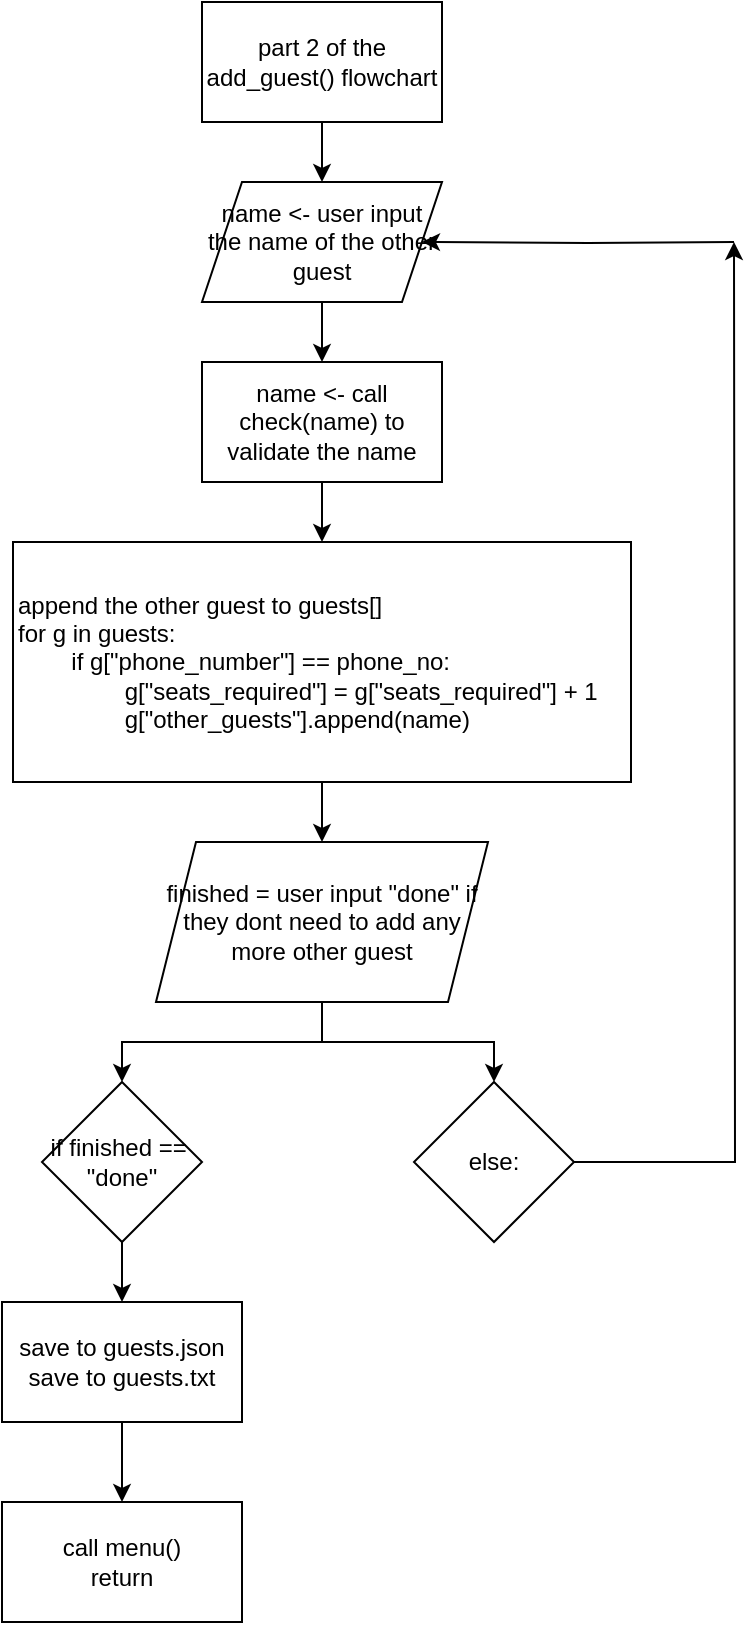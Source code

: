 <mxfile version="27.0.6">
  <diagram name="第 1 页" id="py9q37Knk8qVANAcM758">
    <mxGraphModel dx="946" dy="597" grid="1" gridSize="10" guides="1" tooltips="1" connect="1" arrows="1" fold="1" page="1" pageScale="1" pageWidth="827" pageHeight="1169" math="0" shadow="0">
      <root>
        <mxCell id="0" />
        <mxCell id="1" parent="0" />
        <mxCell id="zHozY-X9aSxFQ6DkRPtC-11" style="edgeStyle=orthogonalEdgeStyle;rounded=0;orthogonalLoop=1;jettySize=auto;html=1;" parent="1" source="zHozY-X9aSxFQ6DkRPtC-1" target="zHozY-X9aSxFQ6DkRPtC-2" edge="1">
          <mxGeometry relative="1" as="geometry" />
        </mxCell>
        <mxCell id="zHozY-X9aSxFQ6DkRPtC-1" value="part 2 of the add_guest() flowchart" style="rounded=0;whiteSpace=wrap;html=1;" parent="1" vertex="1">
          <mxGeometry x="354" y="70" width="120" height="60" as="geometry" />
        </mxCell>
        <mxCell id="zHozY-X9aSxFQ6DkRPtC-12" style="edgeStyle=orthogonalEdgeStyle;rounded=0;orthogonalLoop=1;jettySize=auto;html=1;" parent="1" source="zHozY-X9aSxFQ6DkRPtC-2" target="zHozY-X9aSxFQ6DkRPtC-3" edge="1">
          <mxGeometry relative="1" as="geometry" />
        </mxCell>
        <mxCell id="zHozY-X9aSxFQ6DkRPtC-17" style="edgeStyle=orthogonalEdgeStyle;rounded=0;orthogonalLoop=1;jettySize=auto;html=1;" parent="1" target="zHozY-X9aSxFQ6DkRPtC-2" edge="1">
          <mxGeometry relative="1" as="geometry">
            <mxPoint x="620" y="190" as="sourcePoint" />
          </mxGeometry>
        </mxCell>
        <mxCell id="zHozY-X9aSxFQ6DkRPtC-2" value="name &amp;lt;- user input the name of the other guest" style="shape=parallelogram;perimeter=parallelogramPerimeter;whiteSpace=wrap;html=1;fixedSize=1;" parent="1" vertex="1">
          <mxGeometry x="354" y="160" width="120" height="60" as="geometry" />
        </mxCell>
        <mxCell id="zHozY-X9aSxFQ6DkRPtC-13" style="edgeStyle=orthogonalEdgeStyle;rounded=0;orthogonalLoop=1;jettySize=auto;html=1;" parent="1" source="zHozY-X9aSxFQ6DkRPtC-3" target="zHozY-X9aSxFQ6DkRPtC-4" edge="1">
          <mxGeometry relative="1" as="geometry" />
        </mxCell>
        <mxCell id="zHozY-X9aSxFQ6DkRPtC-3" value="name &amp;lt;- call check(name) to validate the name" style="rounded=0;whiteSpace=wrap;html=1;" parent="1" vertex="1">
          <mxGeometry x="354" y="250" width="120" height="60" as="geometry" />
        </mxCell>
        <mxCell id="zHozY-X9aSxFQ6DkRPtC-14" style="edgeStyle=orthogonalEdgeStyle;rounded=0;orthogonalLoop=1;jettySize=auto;html=1;" parent="1" source="zHozY-X9aSxFQ6DkRPtC-4" target="zHozY-X9aSxFQ6DkRPtC-5" edge="1">
          <mxGeometry relative="1" as="geometry" />
        </mxCell>
        <mxCell id="zHozY-X9aSxFQ6DkRPtC-4" value="&lt;div&gt;append the other guest to guests[]&lt;/div&gt;for g in guests:&lt;div&gt;&lt;span style=&quot;white-space: pre;&quot;&gt;&#x9;&lt;/span&gt;if g[&quot;phone_number&quot;] == phone_no:&lt;/div&gt;&lt;div&gt;&lt;span style=&quot;white-space: pre;&quot;&gt;&#x9;&lt;/span&gt;&lt;span style=&quot;white-space: pre;&quot;&gt;&#x9;&lt;/span&gt;&lt;span style=&quot;background-color: transparent;&quot;&gt;g[&quot;seats_required&quot;] = g[&quot;seats_required&quot;] + 1&lt;/span&gt;&lt;/div&gt;&lt;div&gt;&lt;span style=&quot;background-color: transparent;&quot;&gt;&lt;span style=&quot;white-space: pre;&quot;&gt;&#x9;&lt;/span&gt;&lt;span style=&quot;white-space: pre;&quot;&gt;&#x9;&lt;/span&gt;g[&quot;other_guests&quot;].append(name)&lt;/span&gt;&lt;/div&gt;" style="rounded=0;whiteSpace=wrap;html=1;align=left;" parent="1" vertex="1">
          <mxGeometry x="259.5" y="340" width="309" height="120" as="geometry" />
        </mxCell>
        <mxCell id="zHozY-X9aSxFQ6DkRPtC-8" style="edgeStyle=orthogonalEdgeStyle;rounded=0;orthogonalLoop=1;jettySize=auto;html=1;entryX=0.5;entryY=0;entryDx=0;entryDy=0;" parent="1" source="zHozY-X9aSxFQ6DkRPtC-5" target="zHozY-X9aSxFQ6DkRPtC-6" edge="1">
          <mxGeometry relative="1" as="geometry" />
        </mxCell>
        <mxCell id="zHozY-X9aSxFQ6DkRPtC-15" style="edgeStyle=orthogonalEdgeStyle;rounded=0;orthogonalLoop=1;jettySize=auto;html=1;" parent="1" source="zHozY-X9aSxFQ6DkRPtC-5" target="zHozY-X9aSxFQ6DkRPtC-7" edge="1">
          <mxGeometry relative="1" as="geometry" />
        </mxCell>
        <mxCell id="zHozY-X9aSxFQ6DkRPtC-5" value="finished = user input &quot;done&quot; if they dont need to add any more other guest" style="shape=parallelogram;perimeter=parallelogramPerimeter;whiteSpace=wrap;html=1;fixedSize=1;" parent="1" vertex="1">
          <mxGeometry x="331" y="490" width="166" height="80" as="geometry" />
        </mxCell>
        <mxCell id="zHozY-X9aSxFQ6DkRPtC-10" style="edgeStyle=orthogonalEdgeStyle;rounded=0;orthogonalLoop=1;jettySize=auto;html=1;" parent="1" source="zHozY-X9aSxFQ6DkRPtC-6" target="zHozY-X9aSxFQ6DkRPtC-9" edge="1">
          <mxGeometry relative="1" as="geometry" />
        </mxCell>
        <mxCell id="zHozY-X9aSxFQ6DkRPtC-6" value="if finished ==&amp;nbsp; &quot;done&quot;" style="rhombus;whiteSpace=wrap;html=1;" parent="1" vertex="1">
          <mxGeometry x="274" y="610" width="80" height="80" as="geometry" />
        </mxCell>
        <mxCell id="zHozY-X9aSxFQ6DkRPtC-16" style="edgeStyle=orthogonalEdgeStyle;rounded=0;orthogonalLoop=1;jettySize=auto;html=1;" parent="1" source="zHozY-X9aSxFQ6DkRPtC-7" edge="1">
          <mxGeometry relative="1" as="geometry">
            <mxPoint x="620" y="190" as="targetPoint" />
          </mxGeometry>
        </mxCell>
        <mxCell id="zHozY-X9aSxFQ6DkRPtC-7" value="else:" style="rhombus;whiteSpace=wrap;html=1;" parent="1" vertex="1">
          <mxGeometry x="460" y="610" width="80" height="80" as="geometry" />
        </mxCell>
        <mxCell id="SKdO4wqI-rJ_96UhdJD5-2" style="edgeStyle=orthogonalEdgeStyle;rounded=0;orthogonalLoop=1;jettySize=auto;html=1;" edge="1" parent="1" source="zHozY-X9aSxFQ6DkRPtC-9" target="SKdO4wqI-rJ_96UhdJD5-1">
          <mxGeometry relative="1" as="geometry" />
        </mxCell>
        <mxCell id="zHozY-X9aSxFQ6DkRPtC-9" value="save to guests.json&lt;div&gt;save to guests.txt&lt;/div&gt;" style="rounded=0;whiteSpace=wrap;html=1;" parent="1" vertex="1">
          <mxGeometry x="254" y="720" width="120" height="60" as="geometry" />
        </mxCell>
        <mxCell id="SKdO4wqI-rJ_96UhdJD5-1" value="call menu()&lt;div&gt;return&lt;/div&gt;" style="rounded=0;whiteSpace=wrap;html=1;" vertex="1" parent="1">
          <mxGeometry x="254" y="820" width="120" height="60" as="geometry" />
        </mxCell>
      </root>
    </mxGraphModel>
  </diagram>
</mxfile>
